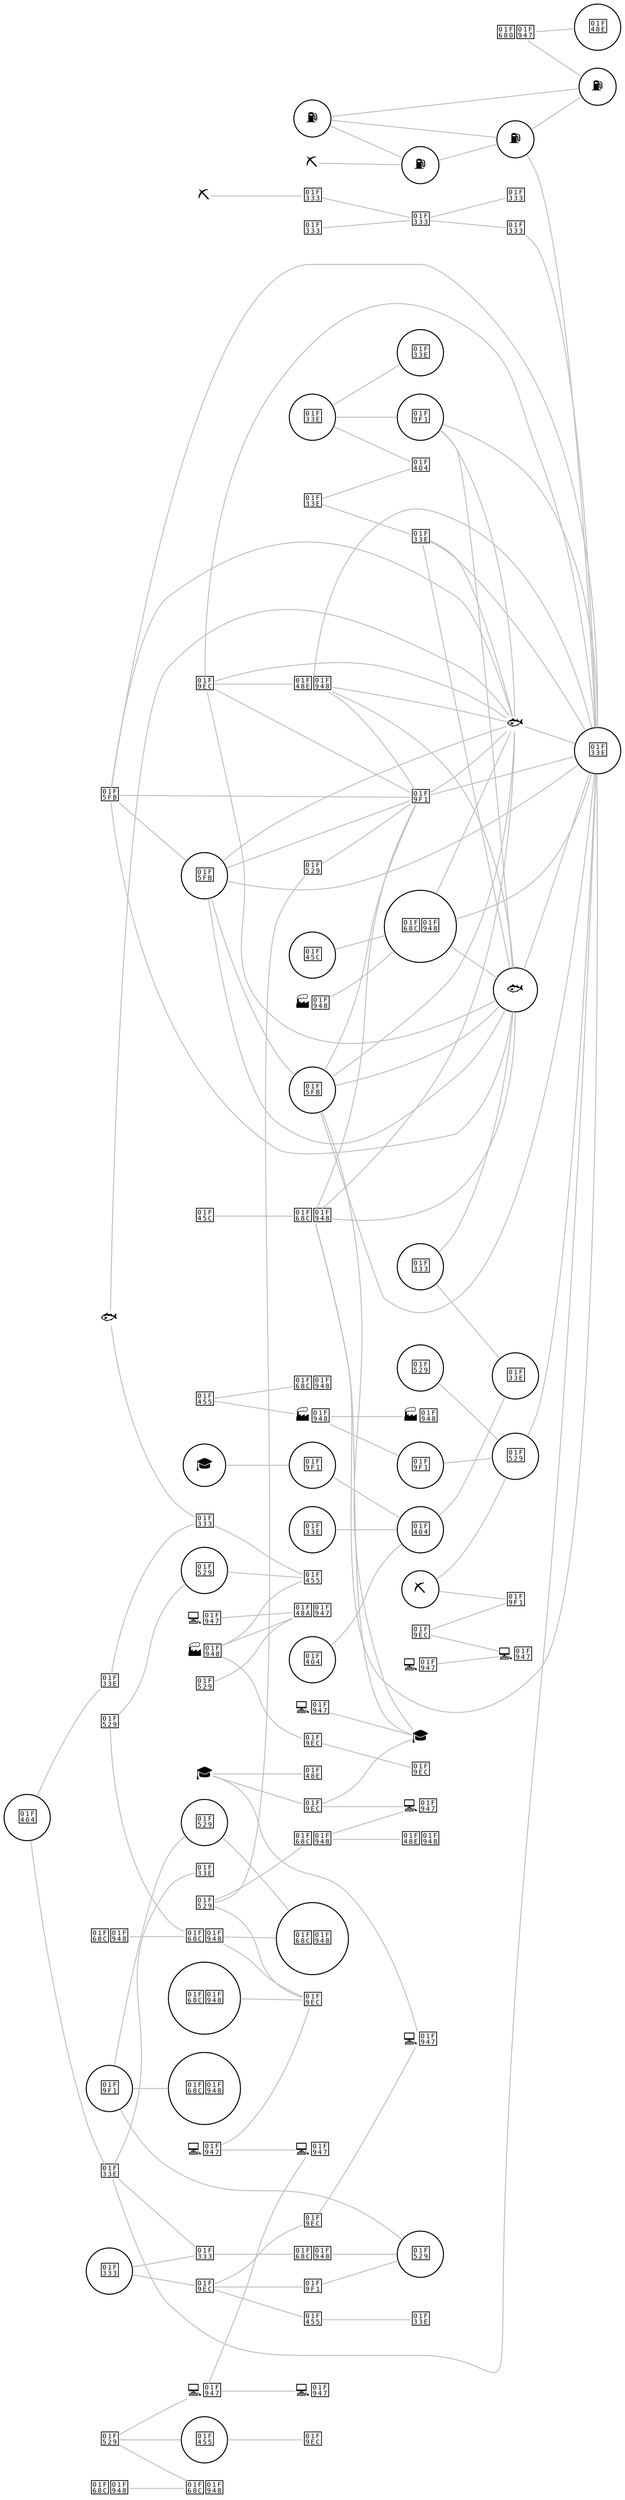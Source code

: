digraph g {
	rankdir=LR
	"выращивание многолетних культур" [label="🌾" shape=plain]
	"выращивание однолетних культур" [label="🌾" shape=circle]
	"деятельность в области архитектуры и инженерно-технического проектирования; технических испытаний, исследований и анализа" [label="🎓" shape=circle]
	"деятельность вспомогательная в области производства сельскохозяйственных культур и послеуборочной обработки сельхозпродукции" [label="🌾" shape=circle]
	"деятельность полиграфическая и предоставление услуг в этой области" [label="🌳" shape=circle]
	"добыча и обогащение бурого угля (лигнита)" [label="⛏" shape=plain]
	"добыча и обогащение железных руд" [label="🗻" shape=plain]
	"добыча и обогащение угля и антрацита" [label="⛏" shape=plain]
	"добыча нефти и нефтяного (попутного) газа" [label="⛽" shape=circle]
	"добыча полезных ископаемых, не включенных в другие группировки" [label="🗻" shape=circle]
	"добыча природного газа и газового конденсата" [label="⛽" shape=circle]
	"добыча руд цветных металлов" [label="🗻" shape=circle]
	"дубление и отделка кожи, производство чемоданов, сумок, шорно-седельных изделий из кожи; выделка и крашение меха" [label="👜" shape=plain]
	"животноводство" [label="🐄" shape=circle]
	"ковка, прессование, штамповка и профилирование; изготовление изделий методом порошковой металлургии" [label="🔩" shape=plain]
	"копирование записанных носителей информации" [label="💻🥇" shape=plain]
	"лесоводство и прочая лесохозяйственная деятельность" [label="🌳" shape=plain]
	"лесозаготовки" [label="🌳" shape=plain]
	"литье металлов" [label="🔩" shape=plain]
	"научные исследования и разработки" [label="🎓" shape=plain]
	"обработка древесины и производство изделий из дерева и пробки, кроме мебели, производство изделий из соломки и материалов для плетения" [label="🌳" shape=plain]
	"обработка металлов и нанесение покрытий на металлы; механическая обработка металлов" [label="🔩" shape=plain]
	"охота, отлов и отстрел диких животных, включая предоставление услуг в этих областях" [label="🌳" shape=circle]
	"переработка и консервирование мяса и мясной пищевой продукции" [label="🐄" shape=circle]
	"переработка и консервирование рыбы, ракообразных и моллюсков" [label="🐟" shape=plain]
	"переработка и консервирование фруктов и овощей" [label="🌾" shape=plain]
	"предоставление услуг в области добычи нефти и природного газа" [label="⛽" shape=circle]
	"предоставление услуг в области лесоводства и лесозаготовок" [label="🌳" shape=plain]
	"производство абразивных и неметаллических минеральных изделий, не включенных в другие группировки" [label="🧱" shape=circle]
	"производство автотранспортных средств" [label="🚌🥈" shape=plain]
	"производство бытовой электроники" [label="💻🥇" shape=plain]
	"производство бытовых приборов" [label="🚌🥈" shape=plain]
	"производство вязаных и трикотажных изделий одежды" [label="👕" shape=circle]
	"производство готовых кормов для животных" [label="🌾" shape=plain]
	"производство железнодорожных локомотивов и подвижного состава" [label="🚌🥈" shape=circle]
	"производство игр и игрушек" [label="🧬" shape=plain]
	"производство изделий из бетона, цемента и гипса" [label="🧱" shape=circle]
	"производство изделий из бумаги и картона" [label="🌳" shape=plain]
	"производство изделий из пластмасс" [label="🧬" shape=plain]
	"производство изделий, не включенных в другие группировки" [label="🧬" shape=plain]
	"производство кабелей и кабельной арматуры" [label="💎🥈" shape=plain]
	"производство кокса" [label="⛏" shape=circle]
	"производство коммуникационного оборудования" [label="💻🥇" shape=plain]
	"производство комплектующих и принадлежностей для автотранспортных средств" [label="🚌🥈" shape=plain]
	"производство компьютеров и периферийного оборудования" [label="💻🥇" shape=plain]
	"производство контрольно-измерительных и навигационных приборов и аппаратов; производство часов" [label="💻🥇" shape=plain]
	"производство красок, лаков и аналогичных материалов для нанесения покрытий, полиграфических красок и мастик" [label="🏭🥈" shape=plain]
	"производство кузовов для автотранспортных средств; производство прицепов и полуприцепов" [label="🚌🥈" shape=plain]
	"производство летательных аппаратов, включая космические, и соответствующего оборудования" [label="🚀🥇" shape=plain]
	"производство машин и оборудования для сельского и лесного хозяйства" [label="🚌🥈" shape=plain]
	"производство машин и оборудования общего назначения" [label="🚌🥈" shape=plain]
	"производство мебели" [label="🌳" shape=plain]
	"производство медицинских инструментов и оборудования" [label="💻🥇" shape=plain]
	"производство металлических цистерн, резервуаров и прочих емкостей" [label="🔩" shape=circle]
	"производство меховых изделий" [label="👕" shape=plain]
	"производство молочной продукции" [label="🐄" shape=circle]
	"производство музыкальных инструментов" [label="🧬" shape=plain]
	"производство мыла и моющих, чистящих и полирующих средств; парфюмерных и косметических средств" [label="🏭🥈" shape=plain]
	"производство напитков" [label="🌾" shape=plain]
	"производство нефтепродуктов" [label="⛽" shape=circle]
	"производство ножевых изделий и столовых приборов, инструментов и универсальных скобяных изделий" [label="🔩" shape=circle]
	"производство обуви" [label="👜" shape=circle]
	"производство огнеупорных изделий" [label="🧱" shape=plain]
	"производство одежды, кроме одежды из меха" [label="👕" shape=plain]
	"производство оптических приборов, фото- и кинооборудования" [label="💻🥇" shape=plain]
	"производство основных драгоценных металлов и прочих цветных металлов, производство ядерного топлива" [label="💎" shape=circle]
	"производство основных химических веществ, удобрений и азотных соединений, пластмасс и синтетического каучука в первичных формах" [label="🏭🥈" shape=plain]
	"производство паровых котлов, кроме котлов центрального отопления" [label="🔩" shape=plain]
	"производство пестицидов и прочих агрохимических продуктов" [label="🏭🥈" shape=plain]
	"производство продуктов мукомольной и крупяной промышленности, крахмала и крахмалосодержащих продуктов" [label="🌾" shape=circle]
	"производство прочего электрического оборудования" [label="💻🥇" shape=plain]
	"производство прочих машин и оборудования общего назначения" [label="🚌🥈" shape=plain]
	"производство прочих машин специального назначения" [label="🚌🥈" shape=circle]
	"производство прочих пищевых продуктов" [label="🌾" shape=plain]
	"производство прочих стальных изделий первичной обработкой" [label="🔩" shape=plain]
	"производство прочих фарфоровых и керамических изделий" [label="🧱" shape=circle]
	"производство прочих химических продуктов" [label="🧬" shape=plain]
	"производство растительных и животных масел и жиров" [label="🐄" shape=plain]
	"производство резиновых изделий" [label="🧬" shape=plain]
	"производство спортивных товаров" [label="🧬" shape=plain]
	"производство стальных труб, полых профилей и фитингов" [label="🔩" shape=circle]
	"производство станков, машин и оборудования для обработки металлов и прочих твердых материалов" [label="🚌🥈" shape=circle]
	"производство стекла и изделий из стекла" [label="🧬" shape=plain]
	"производство строительных керамических материалов" [label="🧱" shape=plain]
	"производство строительных металлических конструкций и изделий" [label="🔩" shape=circle]
	"производство табачных изделий" [label="🌾" shape=plain]
	"производство текстильных изделий" [label="👕" shape=plain]
	"производство транспортных средств и оборудования, не включенных в другие группировки" [label="🚌🥈" shape=plain]
	"производство фармацевтических субстанций" [label="💊🥇" shape=plain]
	"производство химических волокон" [label="🧬" shape=plain]
	"производство хлебобулочных и мучных кондитерских изделий" [label="🌾" shape=circle]
	"производство целлюлозы, древесной массы, бумаги и картона" [label="🌳" shape=plain]
	"производство цемента, извести и гипса" [label="🧱" shape=circle]
	"производство чугуна, стали и ферросплавов" [label="🔩" shape=circle]
	"производство электрических аккумуляторов и аккумуляторных батарей" [label="💎🥈" shape=plain]
	"производство электрических ламп и осветительного оборудования" [label="💻🥇" shape=plain]
	"производство электродвигателей, генераторов, трансформаторов и распределительных устройств, а также контрольно-измерительной аппаратуры" [label="🚌🥈" shape=circle]
	"производство элементов электронной аппаратуры и печатных схем (плат)" [label="💻🥇" shape=plain]
	"производство ювелирных изделий, бижутерии и подобных товаров" [label="💎" shape=plain]
	"разработка компьютерного программного обеспечения, консультационные услуги в данной области и другие сопутствующие услуги" [label="🎓" shape=plain]
	"резка, обработка и отделка камня" [label="🧱" shape=plain]
	"рыбоводство" [label="🐟" shape=circle]
	"рыболовство" [label="🐟" shape=plain]
	"смешанное сельское хозяйство" [label="🌾" shape=circle]
	"добыча и обогащение железных руд" -> "резка, обработка и отделка камня" [dir=none, penwidth=1, color=silver]
	"добыча и обогащение железных руд" -> "рыбоводство" [dir=none, penwidth=1, color=silver]
	"добыча и обогащение железных руд" -> "рыболовство" [dir=none, penwidth=1, color=silver]
	"добыча и обогащение железных руд" -> "смешанное сельское хозяйство" [dir=none, penwidth=1, color=silver]
	"добыча полезных ископаемых, не включенных в другие группировки" -> "резка, обработка и отделка камня" [dir=none, penwidth=1, color=silver]
	"добыча полезных ископаемых, не включенных в другие группировки" -> "рыбоводство" [dir=none, penwidth=1, color=silver]
	"добыча полезных ископаемых, не включенных в другие группировки" -> "рыболовство" [dir=none, penwidth=1, color=silver]
	"добыча полезных ископаемых, не включенных в другие группировки" -> "смешанное сельское хозяйство" [dir=none, penwidth=1, color=silver]
	"добыча руд цветных металлов" -> "разработка компьютерного программного обеспечения, консультационные услуги в данной области и другие сопутствующие услуги" [dir=none, penwidth=1, color=silver]
	"добыча руд цветных металлов" -> "резка, обработка и отделка камня" [dir=none, penwidth=1, color=silver]
	"добыча руд цветных металлов" -> "рыбоводство" [dir=none, penwidth=1, color=silver]
	"добыча руд цветных металлов" -> "рыболовство" [dir=none, penwidth=1, color=silver]
	"добыча руд цветных металлов" -> "смешанное сельское хозяйство" [dir=none, penwidth=1, color=silver]
	"предоставление услуг в области добычи нефти и природного газа" -> "смешанное сельское хозяйство" [dir=none, penwidth=1, color=silver]
	"производство игр и игрушек" -> "резка, обработка и отделка камня" [dir=none, penwidth=1, color=silver]
	"производство игр и игрушек" -> "рыбоводство" [dir=none, penwidth=1, color=silver]
	"производство игр и игрушек" -> "рыболовство" [dir=none, penwidth=1, color=silver]
	"производство игр и игрушек" -> "смешанное сельское хозяйство" [dir=none, penwidth=1, color=silver]
	"производство кабелей и кабельной арматуры" -> "резка, обработка и отделка камня" [dir=none, penwidth=1, color=silver]
	"производство кабелей и кабельной арматуры" -> "рыбоводство" [dir=none, penwidth=1, color=silver]
	"производство кабелей и кабельной арматуры" -> "рыболовство" [dir=none, penwidth=1, color=silver]
	"производство кабелей и кабельной арматуры" -> "смешанное сельское хозяйство" [dir=none, penwidth=1, color=silver]
	"производство машин и оборудования для сельского и лесного хозяйства" -> "разработка компьютерного программного обеспечения, консультационные услуги в данной области и другие сопутствующие услуги" [dir=none, penwidth=1, color=silver]
	"производство машин и оборудования для сельского и лесного хозяйства" -> "резка, обработка и отделка камня" [dir=none, penwidth=1, color=silver]
	"производство машин и оборудования для сельского и лесного хозяйства" -> "рыбоводство" [dir=none, penwidth=1, color=silver]
	"производство машин и оборудования для сельского и лесного хозяйства" -> "рыболовство" [dir=none, penwidth=1, color=silver]
	"производство машин и оборудования для сельского и лесного хозяйства" -> "смешанное сельское хозяйство" [dir=none, penwidth=1, color=silver]
	"производство табачных изделий" -> "рыбоводство" [dir=none, penwidth=1, color=silver]
	"производство табачных изделий" -> "рыболовство" [dir=none, penwidth=1, color=silver]
	"производство табачных изделий" -> "смешанное сельское хозяйство" [dir=none, penwidth=1, color=silver]
	"производство целлюлозы, древесной массы, бумаги и картона" -> "смешанное сельское хозяйство" [dir=none, penwidth=1, color=silver]
	"производство цемента, извести и гипса" -> "рыбоводство" [dir=none, penwidth=1, color=silver]
	"производство цемента, извести и гипса" -> "рыболовство" [dir=none, penwidth=1, color=silver]
	"производство цемента, извести и гипса" -> "смешанное сельское хозяйство" [dir=none, penwidth=1, color=silver]
	"производство чугуна, стали и ферросплавов" -> "смешанное сельское хозяйство" [dir=none, penwidth=1, color=silver]
	"производство электродвигателей, генераторов, трансформаторов и распределительных устройств, а также контрольно-измерительной аппаратуры" -> "рыбоводство" [dir=none, penwidth=1, color=silver]
	"производство электродвигателей, генераторов, трансформаторов и распределительных устройств, а также контрольно-измерительной аппаратуры" -> "рыболовство" [dir=none, penwidth=1, color=silver]
	"производство электродвигателей, генераторов, трансформаторов и распределительных устройств, а также контрольно-измерительной аппаратуры" -> "смешанное сельское хозяйство" [dir=none, penwidth=1, color=silver]
	"резка, обработка и отделка камня" -> "рыболовство" [dir=none, penwidth=1, color=silver]
	"резка, обработка и отделка камня" -> "смешанное сельское хозяйство" [dir=none, penwidth=1, color=silver]
	"рыбоводство" -> "смешанное сельское хозяйство" [dir=none, penwidth=1, color=silver]
	"рыболовство" -> "смешанное сельское хозяйство" [dir=none, penwidth=1, color=silver]
	"добыча и обогащение угля и антрацита" -> "добыча природного газа и газового конденсата" [dir=none, penwidth=1, color=silver]
	"добыча и обогащение бурого угля (лигнита)" -> "лесозаготовки" [dir=none, penwidth=1, color=silver]
	"копирование записанных носителей информации" -> "разработка компьютерного программного обеспечения, консультационные услуги в данной области и другие сопутствующие услуги" [dir=none, penwidth=1, color=silver]
	"производство музыкальных инструментов" -> "производство огнеупорных изделий" [dir=none, penwidth=1, color=silver]
	"производство музыкальных инструментов" -> "производство оптических приборов, фото- и кинооборудования" [dir=none, penwidth=1, color=silver]
	"научные исследования и разработки" -> "производство ювелирных изделий, бижутерии и подобных товаров" [dir=none, penwidth=1, color=silver]
	"производство вязаных и трикотажных изделий одежды" -> "производство химических волокон" [dir=none, penwidth=1, color=silver]
	"производство кузовов для автотранспортных средств; производство прицепов и полуприцепов" -> "производство электрических аккумуляторов и аккумуляторных батарей" [dir=none, penwidth=1, color=silver]
	"выращивание многолетних культур" -> "производство табачных изделий" [dir=none, penwidth=1, color=silver]
	"добыча и обогащение железных руд" -> "добыча полезных ископаемых, не включенных в другие группировки" [dir=none, penwidth=1, color=silver]
	"переработка и консервирование рыбы, ракообразных и моллюсков" -> "рыболовство" [dir=none, penwidth=1, color=silver]
	"добыча нефти и нефтяного (попутного) газа" -> "добыча природного газа и газового конденсата" [dir=none, penwidth=1, color=silver]
	"добыча природного газа и газового конденсата" -> "предоставление услуг в области добычи нефти и природного газа" [dir=none, penwidth=1, color=silver]
	"производство паровых котлов, кроме котлов центрального отопления" -> "производство фармацевтических субстанций" [dir=none, penwidth=1, color=silver]
	"производство кокса" -> "производство чугуна, стали и ферросплавов" [dir=none, penwidth=1, color=silver]
	"производство меховых изделий" -> "производство транспортных средств и оборудования, не включенных в другие группировки" [dir=none, penwidth=1, color=silver]
	"производство прочих фарфоровых и керамических изделий" -> "производство чугуна, стали и ферросплавов" [dir=none, penwidth=1, color=silver]
	"производство стальных труб, полых профилей и фитингов" -> "производство чугуна, стали и ферросплавов" [dir=none, penwidth=1, color=silver]
	"производство кокса" -> "производство огнеупорных изделий" [dir=none, penwidth=1, color=silver]
	"производство компьютеров и периферийного оборудования" -> "производство оптических приборов, фото- и кинооборудования" [dir=none, penwidth=1, color=silver]
	"добыча полезных ископаемых, не включенных в другие группировки" -> "добыча руд цветных металлов" [dir=none, penwidth=1, color=silver]
	"научные исследования и разработки" -> "производство коммуникационного оборудования" [dir=none, penwidth=1, color=silver]
	"переработка и консервирование рыбы, ракообразных и моллюсков" -> "производство изделий из бумаги и картона" [dir=none, penwidth=1, color=silver]
	"производство изделий, не включенных в другие группировки" -> "производство коммуникационного оборудования" [dir=none, penwidth=1, color=silver]
	"производство летательных аппаратов, включая космические, и соответствующего оборудования" -> "производство основных драгоценных металлов и прочих цветных металлов, производство ядерного топлива" [dir=none, penwidth=1, color=silver]
	"производство бытовой электроники" -> "производство фармацевтических субстанций" [dir=none, penwidth=1, color=silver]
	"производство красок, лаков и аналогичных материалов для нанесения покрытий, полиграфических красок и мастик" -> "производство фармацевтических субстанций" [dir=none, penwidth=1, color=silver]
	"производство бытовых приборов" -> "производство машин и оборудования общего назначения" [dir=none, penwidth=1, color=silver]
	"производство меховых изделий" -> "производство мыла и моющих, чистящих и полирующих средств; парфюмерных и косметических средств" [dir=none, penwidth=1, color=silver]
	"производство мыла и моющих, чистящих и полирующих средств; парфюмерных и косметических средств" -> "производство прочих фарфоровых и керамических изделий" [dir=none, penwidth=1, color=silver]
	"обработка древесины и производство изделий из дерева и пробки, кроме мебели, производство изделий из соломки и материалов для плетения" -> "производство целлюлозы, древесной массы, бумаги и картона" [dir=none, penwidth=1, color=silver]
	"производство спортивных товаров" -> "разработка компьютерного программного обеспечения, консультационные услуги в данной области и другие сопутствующие услуги" [dir=none, penwidth=1, color=silver]
	"добыча нефти и нефтяного (попутного) газа" -> "производство нефтепродуктов" [dir=none, penwidth=1, color=silver]
	"ковка, прессование, штамповка и профилирование; изготовление изделий методом порошковой металлургии" -> "производство кузовов для автотранспортных средств; производство прицепов и полуприцепов" [dir=none, penwidth=1, color=silver]
	"предоставление услуг в области добычи нефти и природного газа" -> "производство нефтепродуктов" [dir=none, penwidth=1, color=silver]
	"производство кузовов для автотранспортных средств; производство прицепов и полуприцепов" -> "производство элементов электронной аппаратуры и печатных схем (плат)" [dir=none, penwidth=1, color=silver]
	"производство летательных аппаратов, включая космические, и соответствующего оборудования" -> "производство нефтепродуктов" [dir=none, penwidth=1, color=silver]
	"производство автотранспортных средств" -> "производство комплектующих и принадлежностей для автотранспортных средств" [dir=none, penwidth=1, color=silver]
	"выращивание многолетних культур" -> "производство растительных и животных масел и жиров" [dir=none, penwidth=1, color=silver]
	"охота, отлов и отстрел диких животных, включая предоставление услуг в этих областях" -> "рыбоводство" [dir=none, penwidth=1, color=silver]
	"лесоводство и прочая лесохозяйственная деятельность" -> "обработка древесины и производство изделий из дерева и пробки, кроме мебели, производство изделий из соломки и материалов для плетения" [dir=none, penwidth=1, color=silver]
	"выращивание однолетних культур" -> "производство цемента, извести и гипса" [dir=none, penwidth=1, color=silver]
	"производство прочих стальных изделий первичной обработкой" -> "резка, обработка и отделка камня" [dir=none, penwidth=1, color=silver]
	"производство прочих химических продуктов" -> "производство резиновых изделий" [dir=none, penwidth=1, color=silver]
	"производство спортивных товаров" -> "производство элементов электронной аппаратуры и печатных схем (плат)" [dir=none, penwidth=1, color=silver]
	"лесозаготовки" -> "обработка древесины и производство изделий из дерева и пробки, кроме мебели, производство изделий из соломки и материалов для плетения" [dir=none, penwidth=1, color=silver]
	"деятельность вспомогательная в области производства сельскохозяйственных культур и послеуборочной обработки сельхозпродукции" -> "производство молочной продукции" [dir=none, penwidth=1, color=silver]
	"производство мыла и моющих, чистящих и полирующих средств; парфюмерных и косметических средств" -> "производство пестицидов и прочих агрохимических продуктов" [dir=none, penwidth=1, color=silver]
	"производство основных химических веществ, удобрений и азотных соединений, пластмасс и синтетического каучука в первичных формах" -> "производство электродвигателей, генераторов, трансформаторов и распределительных устройств, а также контрольно-измерительной аппаратуры" [dir=none, penwidth=1, color=silver]
	"производство красок, лаков и аналогичных материалов для нанесения покрытий, полиграфических красок и мастик" -> "производство прочих химических продуктов" [dir=none, penwidth=1, color=silver]
	"производство станков, машин и оборудования для обработки металлов и прочих твердых материалов" -> "производство стекла и изделий из стекла" [dir=none, penwidth=1, color=silver]
	"выращивание однолетних культур" -> "производство растительных и животных масел и жиров" [dir=none, penwidth=1, color=silver]
	"переработка и консервирование фруктов и овощей" -> "производство изделий из бумаги и картона" [dir=none, penwidth=1, color=silver]
	"производство изделий из бумаги и картона" -> "производство текстильных изделий" [dir=none, penwidth=1, color=silver]
	"литье металлов" -> "производство ножевых изделий и столовых приборов, инструментов и универсальных скобяных изделий" [dir=none, penwidth=1, color=silver]
	"производство ножевых изделий и столовых приборов, инструментов и универсальных скобяных изделий" -> "производство текстильных изделий" [dir=none, penwidth=1, color=silver]
	"деятельность в области архитектуры и инженерно-технического проектирования; технических испытаний, исследований и анализа" -> "производство изделий из бетона, цемента и гипса" [dir=none, penwidth=1, color=silver]
	"производство прочего электрического оборудования" -> "производство стекла и изделий из стекла" [dir=none, penwidth=1, color=silver]
	"производство прочего электрического оборудования" -> "производство электрических ламп и осветительного оборудования" [dir=none, penwidth=1, color=silver]
	"охота, отлов и отстрел диких животных, включая предоставление услуг в этих областях" -> "производство хлебобулочных и мучных кондитерских изделий" [dir=none, penwidth=1, color=silver]
	"ковка, прессование, штамповка и профилирование; изготовление изделий методом порошковой металлургии" -> "производство прочих стальных изделий первичной обработкой" [dir=none, penwidth=1, color=silver]
	"обработка металлов и нанесение покрытий на металлы; механическая обработка металлов" -> "производство вязаных и трикотажных изделий одежды" [dir=none, penwidth=1, color=silver]
	"обработка металлов и нанесение покрытий на металлы; механическая обработка металлов" -> "производство комплектующих и принадлежностей для автотранспортных средств" [dir=none, penwidth=1, color=silver]
	"производство абразивных и неметаллических минеральных изделий, не включенных в другие группировки" -> "производство железнодорожных локомотивов и подвижного состава" [dir=none, penwidth=1, color=silver]
	"обработка древесины и производство изделий из дерева и пробки, кроме мебели, производство изделий из соломки и материалов для плетения" -> "предоставление услуг в области лесоводства и лесозаготовок" [dir=none, penwidth=1, color=silver]
	"переработка и консервирование мяса и мясной пищевой продукции" -> "переработка и консервирование фруктов и овощей" [dir=none, penwidth=1, color=silver]
	"производство машин и оборудования общего назначения" -> "производство прочих машин специального назначения" [dir=none, penwidth=1, color=silver]
	"производство металлических цистерн, резервуаров и прочих емкостей" -> "производство прочих машин специального назначения" [dir=none, penwidth=1, color=silver]
	"производство контрольно-измерительных и навигационных приборов и аппаратов; производство часов" -> "производство медицинских инструментов и оборудования" [dir=none, penwidth=1, color=silver]
	"производство контрольно-измерительных и навигационных приборов и аппаратов; производство часов" -> "производство электрических ламп и осветительного оборудования" [dir=none, penwidth=1, color=silver]
	"дубление и отделка кожи, производство чемоданов, сумок, шорно-седельных изделий из кожи; выделка и крашение меха" -> "производство машин и оборудования для сельского и лесного хозяйства" [dir=none, penwidth=1, color=silver]
	"ковка, прессование, штамповка и профилирование; изготовление изделий методом порошковой металлургии" -> "производство стекла и изделий из стекла" [dir=none, penwidth=1, color=silver]
	"производство игр и игрушек" -> "производство кабелей и кабельной арматуры" [dir=none, penwidth=1, color=silver]
	"производство абразивных и неметаллических минеральных изделий, не включенных в другие группировки" -> "производство металлических цистерн, резервуаров и прочих емкостей" [dir=none, penwidth=1, color=silver]
	"научные исследования и разработки" -> "производство спортивных товаров" [dir=none, penwidth=1, color=silver]
	"производство обуви" -> "производство электродвигателей, генераторов, трансформаторов и распределительных устройств, а также контрольно-измерительной аппаратуры" [dir=none, penwidth=1, color=silver]
	"производство готовых кормов для животных" -> "смешанное сельское хозяйство" [dir=none, penwidth=1, color=silver]
	"производство одежды, кроме одежды из меха" -> "производство прочих пищевых продуктов" [dir=none, penwidth=1, color=silver]
	"производство красок, лаков и аналогичных материалов для нанесения покрытий, полиграфических красок и мастик" -> "производство текстильных изделий" [dir=none, penwidth=1, color=silver]
	"деятельность полиграфическая и предоставление услуг в этой области" -> "производство мебели" [dir=none, penwidth=1, color=silver]
	"производство готовых кормов для животных" -> "производство мебели" [dir=none, penwidth=1, color=silver]
	"производство готовых кормов для животных" -> "производство напитков" [dir=none, penwidth=1, color=silver]
	"производство мебели" -> "производство прочих машин и оборудования общего назначения" [dir=none, penwidth=1, color=silver]
	"выращивание однолетних культур" -> "производство продуктов мукомольной и крупяной промышленности, крахмала и крахмалосодержащих продуктов" [dir=none, penwidth=1, color=silver]
	"производство абразивных и неметаллических минеральных изделий, не включенных в другие группировки" -> "производство строительных металлических конструкций и изделий" [dir=none, penwidth=1, color=silver]
	"производство изделий из пластмасс" -> "производство изделий, не включенных в другие группировки" [dir=none, penwidth=1, color=silver]
	"производство прочих машин и оборудования общего назначения" -> "производство строительных металлических конструкций и изделий" [dir=none, penwidth=1, color=silver]
	"производство строительных керамических материалов" -> "производство строительных металлических конструкций и изделий" [dir=none, penwidth=1, color=silver]
	"литье металлов" -> "производство машин и оборудования общего назначения" [dir=none, penwidth=1, color=silver]
	"производство изделий из пластмасс" -> "производство одежды, кроме одежды из меха" [dir=none, penwidth=1, color=silver]
	"производство изделий из пластмасс" -> "производство строительных керамических материалов" [dir=none, penwidth=1, color=silver]
	"обработка металлов и нанесение покрытий на металлы; механическая обработка металлов" -> "производство контрольно-измерительных и навигационных приборов и аппаратов; производство часов" [dir=none, penwidth=1, color=silver]
	"переработка и консервирование мяса и мясной пищевой продукции" -> "производство готовых кормов для животных" [dir=none, penwidth=1, color=silver]
	"производство машин и оборудования общего назначения" -> "производство стекла и изделий из стекла" [dir=none, penwidth=1, color=silver]
	"деятельность полиграфическая и предоставление услуг в этой области" -> "производство изделий из пластмасс" [dir=none, penwidth=1, color=silver]
	"животноводство" -> "производство молочной продукции" [dir=none, penwidth=1, color=silver]
	"производство молочной продукции" -> "производство хлебобулочных и мучных кондитерских изделий" [dir=none, penwidth=1, color=silver]
	"производство изделий из бетона, цемента и гипса" -> "производство молочной продукции" [dir=none, penwidth=1, color=silver]
	"добыча нефти и нефтяного (попутного) газа" -> "предоставление услуг в области добычи нефти и природного газа" [dir=none, penwidth=1, color=silver]
}
